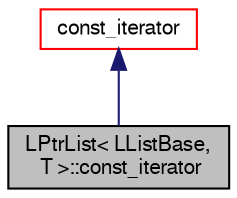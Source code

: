 digraph "LPtrList&lt; LListBase, T &gt;::const_iterator"
{
  bgcolor="transparent";
  edge [fontname="FreeSans",fontsize="10",labelfontname="FreeSans",labelfontsize="10"];
  node [fontname="FreeSans",fontsize="10",shape=record];
  Node0 [label="LPtrList\< LListBase,\l T \>::const_iterator",height=0.2,width=0.4,color="black", fillcolor="grey75", style="filled", fontcolor="black"];
  Node1 -> Node0 [dir="back",color="midnightblue",fontsize="10",style="solid",fontname="FreeSans"];
  Node1 [label="const_iterator",height=0.2,width=0.4,color="red",URL="$a25774.html",tooltip="An STL-conforming const_iterator. "];
}
